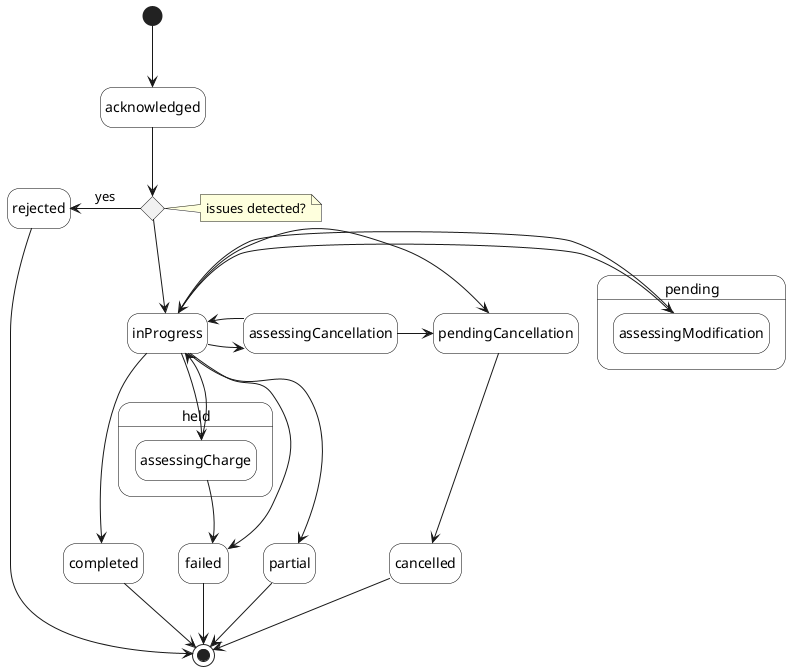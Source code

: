 @startuml

' skinparam Linetype polyline
' skinparam Linetype ortho
skinparam state {
    BackgroundColor White
    BorderColor Black
}
hide empty description

state issues_detected <<choice>> 
note right of issues_detected : issues detected?

'''state rank'''
inProgress -d[hidden]-> held.assessingCharge
held.assessingCharge -d[hidden]-> completed
held.assessingCharge -d[hidden]-> failed
held.assessingCharge -d[hidden]-> partial

''' diagram'''
[*] --> acknowledged 

acknowledged --> issues_detected

issues_detected -d-> inProgress
issues_detected -l-> rejected : yes

inProgress -l-> pending.assessingModification
inProgress -d-> completed
inProgress -d-> failed
inProgress -d-> partial
inProgress --> held.assessingCharge
inProgress -r-> assessingCancellation
inProgress -r-> pendingCancellation

pending.assessingModification -r-> inProgress

held.assessingCharge --> inProgress 
held.assessingCharge --> failed 

assessingCancellation -l-> inProgress
assessingCancellation -r-> pendingCancellation

pendingCancellation --> cancelled

completed --> [*]
failed --> [*]
partial --> [*]
cancelled --> [*]
rejected --> [*]

@enduml